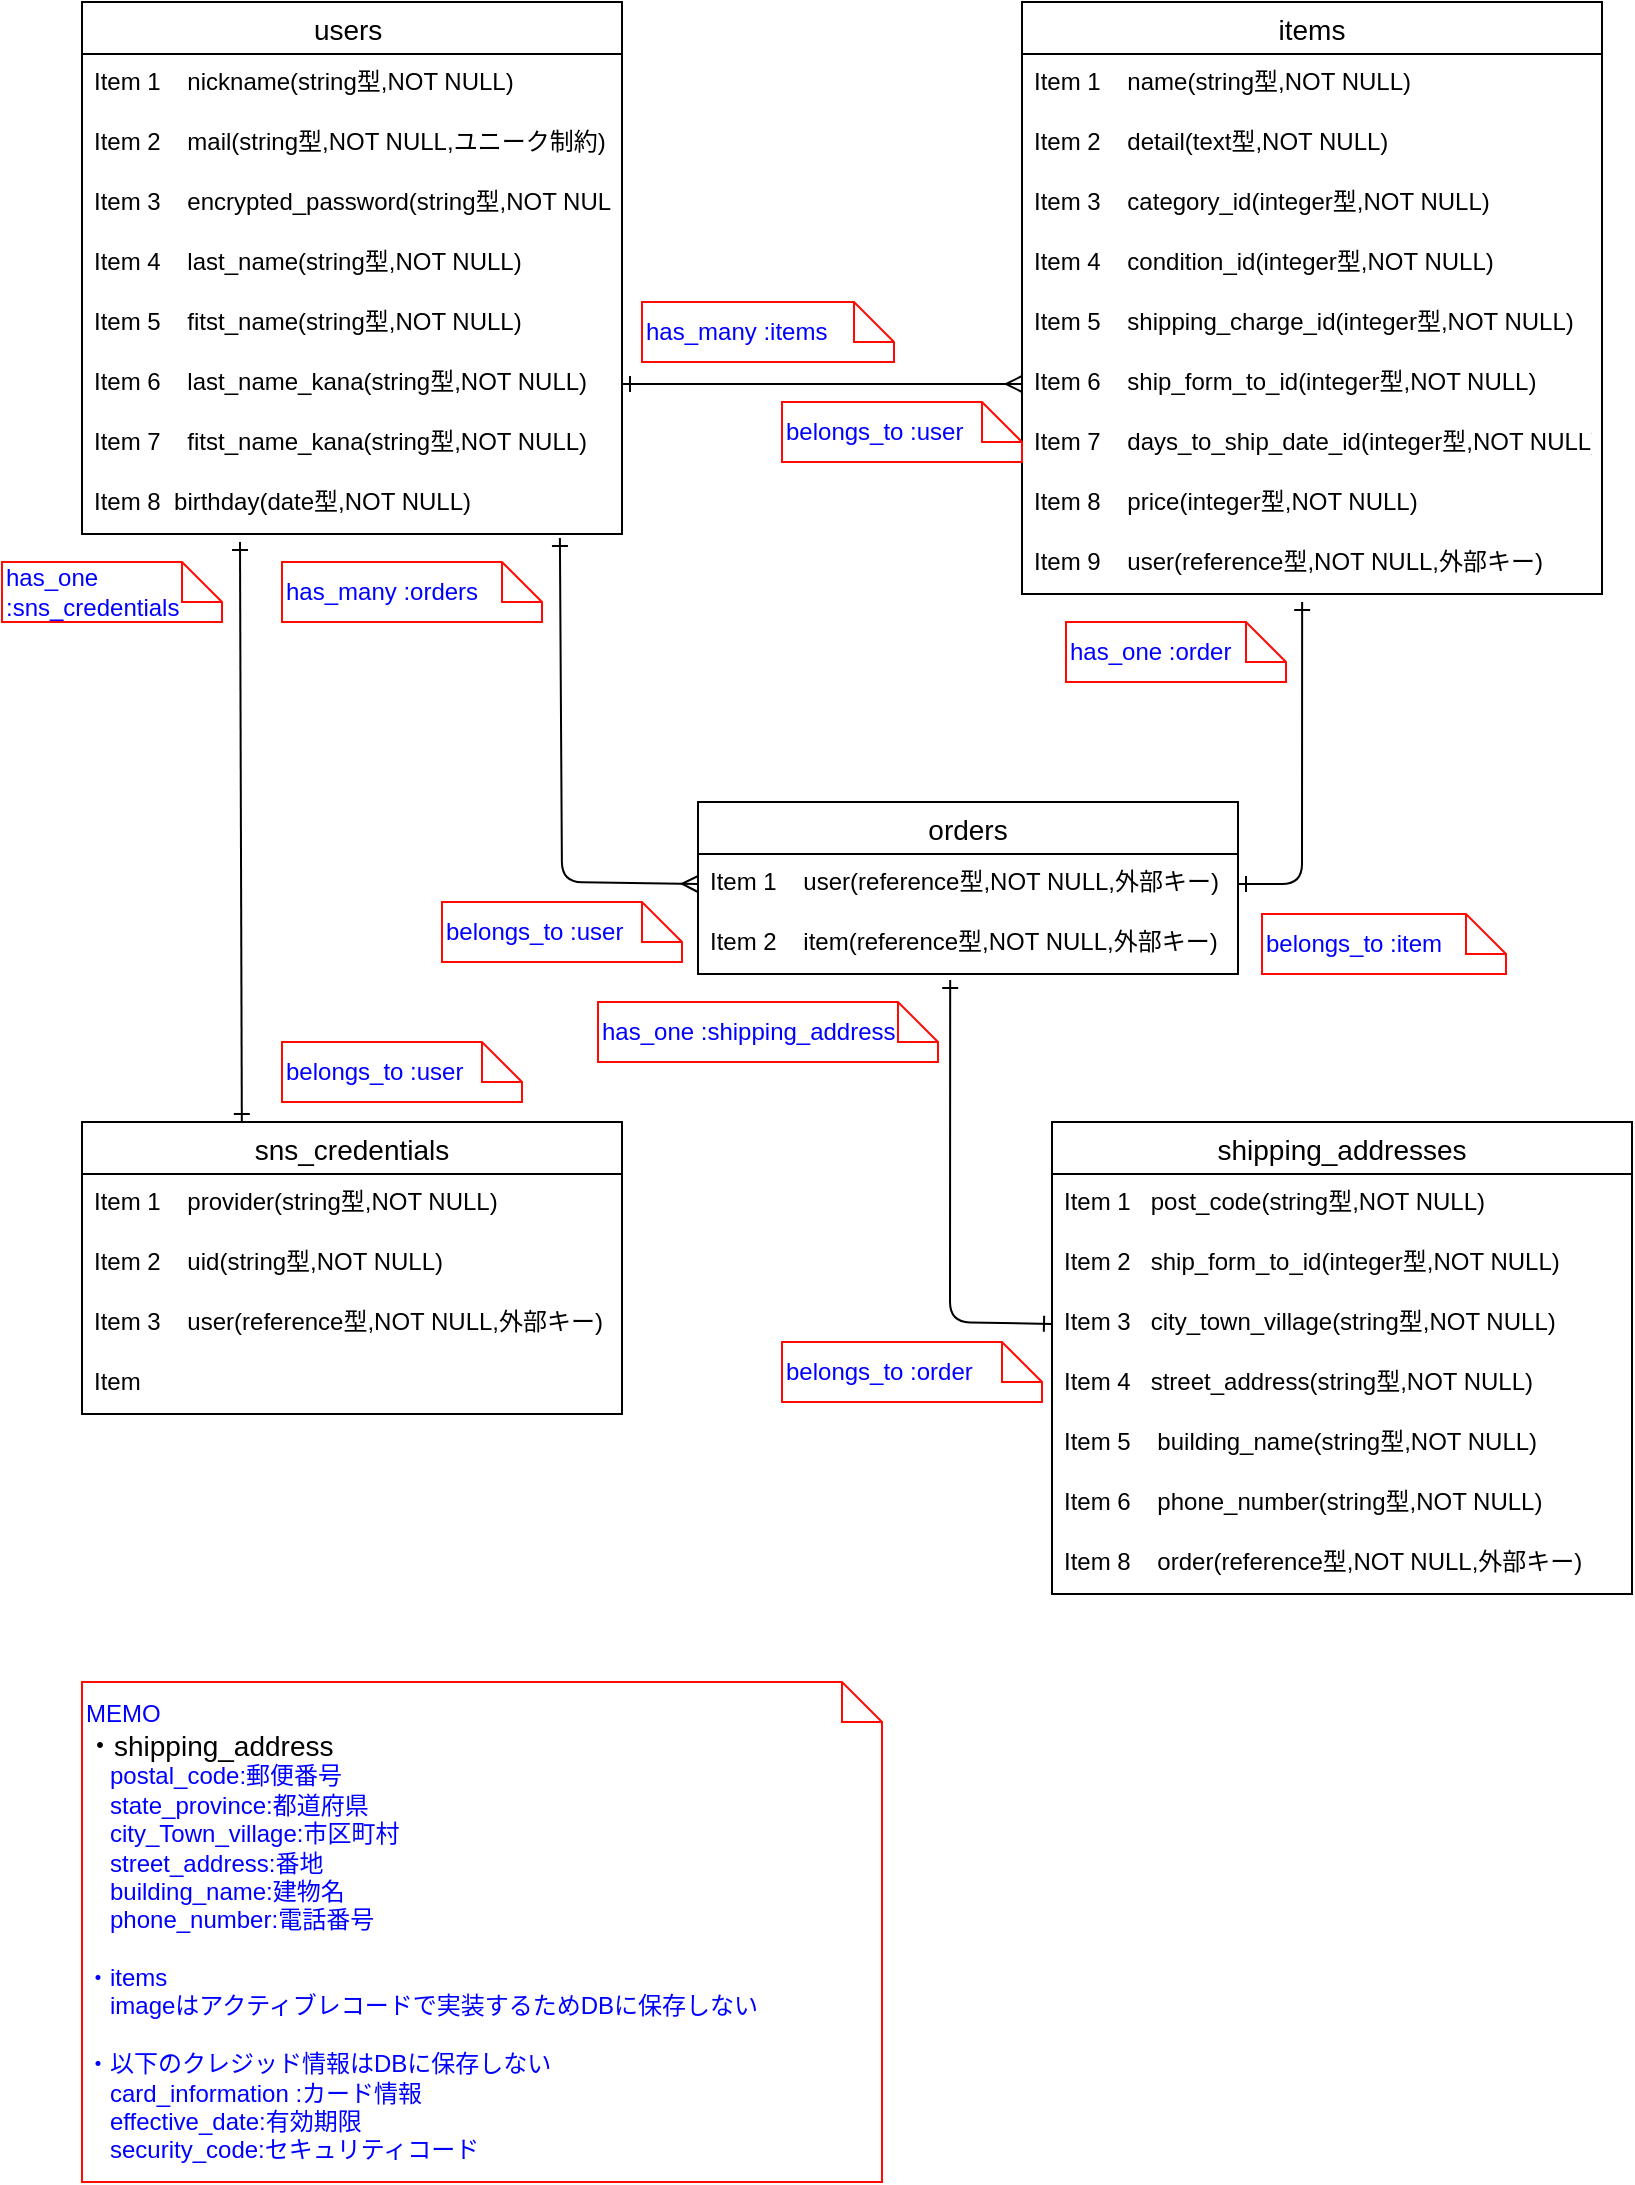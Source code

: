 <mxfile>
    <diagram id="VWawvGaf2up5YMbGZucA" name="ページ1">
        <mxGraphModel dx="1191" dy="779" grid="1" gridSize="10" guides="1" tooltips="1" connect="1" arrows="1" fold="1" page="1" pageScale="1" pageWidth="827" pageHeight="1169" math="0" shadow="0">
            <root>
                <mxCell id="0"/>
                <mxCell id="1" parent="0"/>
                <mxCell id="27" value="users " style="swimlane;fontStyle=0;childLayout=stackLayout;horizontal=1;startSize=26;horizontalStack=0;resizeParent=1;resizeParentMax=0;resizeLast=0;collapsible=1;marginBottom=0;align=center;fontSize=14;" parent="1" vertex="1">
                    <mxGeometry x="40" y="40" width="270" height="266" as="geometry"/>
                </mxCell>
                <mxCell id="28" value="Item 1    nickname(string型,NOT NULL) " style="text;strokeColor=none;fillColor=none;spacingLeft=4;spacingRight=4;overflow=hidden;rotatable=0;points=[[0,0.5],[1,0.5]];portConstraint=eastwest;fontSize=12;" parent="27" vertex="1">
                    <mxGeometry y="26" width="270" height="30" as="geometry"/>
                </mxCell>
                <mxCell id="29" value="Item 2    mail(string型,NOT NULL,ユニーク制約)" style="text;strokeColor=none;fillColor=none;spacingLeft=4;spacingRight=4;overflow=hidden;rotatable=0;points=[[0,0.5],[1,0.5]];portConstraint=eastwest;fontSize=12;" parent="27" vertex="1">
                    <mxGeometry y="56" width="270" height="30" as="geometry"/>
                </mxCell>
                <mxCell id="30" value="Item 3    encrypted_password(string型,NOT NULL)" style="text;strokeColor=none;fillColor=none;spacingLeft=4;spacingRight=4;overflow=hidden;rotatable=0;points=[[0,0.5],[1,0.5]];portConstraint=eastwest;fontSize=12;" parent="27" vertex="1">
                    <mxGeometry y="86" width="270" height="30" as="geometry"/>
                </mxCell>
                <mxCell id="44" value="Item 4    last_name(string型,NOT NULL)" style="text;strokeColor=none;fillColor=none;spacingLeft=4;spacingRight=4;overflow=hidden;rotatable=0;points=[[0,0.5],[1,0.5]];portConstraint=eastwest;fontSize=12;" parent="27" vertex="1">
                    <mxGeometry y="116" width="270" height="30" as="geometry"/>
                </mxCell>
                <mxCell id="45" value="Item 5    fitst_name(string型,NOT NULL)" style="text;strokeColor=none;fillColor=none;spacingLeft=4;spacingRight=4;overflow=hidden;rotatable=0;points=[[0,0.5],[1,0.5]];portConstraint=eastwest;fontSize=12;" parent="27" vertex="1">
                    <mxGeometry y="146" width="270" height="30" as="geometry"/>
                </mxCell>
                <mxCell id="46" value="Item 6    last_name_kana(string型,NOT NULL)" style="text;strokeColor=none;fillColor=none;spacingLeft=4;spacingRight=4;overflow=hidden;rotatable=0;points=[[0,0.5],[1,0.5]];portConstraint=eastwest;fontSize=12;" parent="27" vertex="1">
                    <mxGeometry y="176" width="270" height="30" as="geometry"/>
                </mxCell>
                <mxCell id="48" value="Item 7    fitst_name_kana(string型,NOT NULL)" style="text;strokeColor=none;fillColor=none;spacingLeft=4;spacingRight=4;overflow=hidden;rotatable=0;points=[[0,0.5],[1,0.5]];portConstraint=eastwest;fontSize=12;" parent="27" vertex="1">
                    <mxGeometry y="206" width="270" height="30" as="geometry"/>
                </mxCell>
                <mxCell id="49" value="Item 8  birthday(date型,NOT NULL)&#10;  " style="text;strokeColor=none;fillColor=none;spacingLeft=4;spacingRight=4;overflow=hidden;rotatable=0;points=[[0,0.5],[1,0.5]];portConstraint=eastwest;fontSize=12;" parent="27" vertex="1">
                    <mxGeometry y="236" width="270" height="30" as="geometry"/>
                </mxCell>
                <mxCell id="32" value="items" style="swimlane;fontStyle=0;childLayout=stackLayout;horizontal=1;startSize=26;horizontalStack=0;resizeParent=1;resizeParentMax=0;resizeLast=0;collapsible=1;marginBottom=0;align=center;fontSize=14;" parent="1" vertex="1">
                    <mxGeometry x="510" y="40" width="290" height="296" as="geometry"/>
                </mxCell>
                <mxCell id="34" value="Item 1    name(string型,NOT NULL)" style="text;strokeColor=none;fillColor=none;spacingLeft=4;spacingRight=4;overflow=hidden;rotatable=0;points=[[0,0.5],[1,0.5]];portConstraint=eastwest;fontSize=12;" parent="32" vertex="1">
                    <mxGeometry y="26" width="290" height="30" as="geometry"/>
                </mxCell>
                <mxCell id="35" value="Item 2    detail(text型,NOT NULL)" style="text;strokeColor=none;fillColor=none;spacingLeft=4;spacingRight=4;overflow=hidden;rotatable=0;points=[[0,0.5],[1,0.5]];portConstraint=eastwest;fontSize=12;" parent="32" vertex="1">
                    <mxGeometry y="56" width="290" height="30" as="geometry"/>
                </mxCell>
                <mxCell id="36" value="Item 3    category_id(integer型,NOT NULL)" style="text;strokeColor=none;fillColor=none;spacingLeft=4;spacingRight=4;overflow=hidden;rotatable=0;points=[[0,0.5],[1,0.5]];portConstraint=eastwest;fontSize=12;" parent="32" vertex="1">
                    <mxGeometry y="86" width="290" height="30" as="geometry"/>
                </mxCell>
                <mxCell id="53" value="Item 4    condition_id(integer型,NOT NULL)" style="text;strokeColor=none;fillColor=none;spacingLeft=4;spacingRight=4;overflow=hidden;rotatable=0;points=[[0,0.5],[1,0.5]];portConstraint=eastwest;fontSize=12;" parent="32" vertex="1">
                    <mxGeometry y="116" width="290" height="30" as="geometry"/>
                </mxCell>
                <mxCell id="70" value="Item 5    shipping_charge_id(integer型,NOT NULL)" style="text;strokeColor=none;fillColor=none;spacingLeft=4;spacingRight=4;overflow=hidden;rotatable=0;points=[[0,0.5],[1,0.5]];portConstraint=eastwest;fontSize=12;" parent="32" vertex="1">
                    <mxGeometry y="146" width="290" height="30" as="geometry"/>
                </mxCell>
                <mxCell id="55" value="Item 6    ship_form_to_id(integer型,NOT NULL)" style="text;strokeColor=none;fillColor=none;spacingLeft=4;spacingRight=4;overflow=hidden;rotatable=0;points=[[0,0.5],[1,0.5]];portConstraint=eastwest;fontSize=12;" parent="32" vertex="1">
                    <mxGeometry y="176" width="290" height="30" as="geometry"/>
                </mxCell>
                <mxCell id="58" value="Item 7    days_to_ship_date_id(integer型,NOT NULL)" style="text;strokeColor=none;fillColor=none;spacingLeft=4;spacingRight=4;overflow=hidden;rotatable=0;points=[[0,0.5],[1,0.5]];portConstraint=eastwest;fontSize=12;" parent="32" vertex="1">
                    <mxGeometry y="206" width="290" height="30" as="geometry"/>
                </mxCell>
                <mxCell id="57" value="Item 8    price(integer型,NOT NULL)&#10;    " style="text;strokeColor=none;fillColor=none;spacingLeft=4;spacingRight=4;overflow=hidden;rotatable=0;points=[[0,0.5],[1,0.5]];portConstraint=eastwest;fontSize=12;" parent="32" vertex="1">
                    <mxGeometry y="236" width="290" height="30" as="geometry"/>
                </mxCell>
                <mxCell id="75" value="Item 9    user(reference型,NOT NULL,外部キー)" style="text;strokeColor=none;fillColor=none;spacingLeft=4;spacingRight=4;overflow=hidden;rotatable=0;points=[[0,0.5],[1,0.5]];portConstraint=eastwest;fontSize=12;" parent="32" vertex="1">
                    <mxGeometry y="266" width="290" height="30" as="geometry"/>
                </mxCell>
                <mxCell id="37" value="orders" style="swimlane;fontStyle=0;childLayout=stackLayout;horizontal=1;startSize=26;horizontalStack=0;resizeParent=1;resizeParentMax=0;resizeLast=0;collapsible=1;marginBottom=0;align=center;fontSize=14;" parent="1" vertex="1">
                    <mxGeometry x="348" y="440" width="270" height="86" as="geometry"/>
                </mxCell>
                <mxCell id="97" value="Item 1    user(reference型,NOT NULL,外部キー)" style="text;strokeColor=none;fillColor=none;spacingLeft=4;spacingRight=4;overflow=hidden;rotatable=0;points=[[0,0.5],[1,0.5]];portConstraint=eastwest;fontSize=12;" parent="37" vertex="1">
                    <mxGeometry y="26" width="270" height="30" as="geometry"/>
                </mxCell>
                <mxCell id="98" value="Item 2    item(reference型,NOT NULL,外部キー)" style="text;strokeColor=none;fillColor=none;spacingLeft=4;spacingRight=4;overflow=hidden;rotatable=0;points=[[0,0.5],[1,0.5]];portConstraint=eastwest;fontSize=12;" parent="37" vertex="1">
                    <mxGeometry y="56" width="270" height="30" as="geometry"/>
                </mxCell>
                <mxCell id="60" value="&lt;font color=&quot;#0000ff&quot;&gt;MEMO&lt;br&gt;&lt;/font&gt;&lt;span style=&quot;font-size: 14px; text-align: center;&quot;&gt;・shipping_address&lt;/span&gt;&lt;font color=&quot;#0000ff&quot;&gt;&lt;br&gt;&lt;/font&gt;&lt;div style=&quot;border-color: var(--border-color);&quot;&gt;&lt;font style=&quot;border-color: var(--border-color);&quot; color=&quot;#0000ff&quot;&gt;　postal_code:郵便番号&lt;/font&gt;&lt;/div&gt;&lt;div style=&quot;border-color: var(--border-color);&quot;&gt;&lt;font style=&quot;border-color: var(--border-color);&quot; color=&quot;#0000ff&quot;&gt;　state_province:都道府県&lt;/font&gt;&lt;/div&gt;&lt;div style=&quot;border-color: var(--border-color);&quot;&gt;&lt;font style=&quot;border-color: var(--border-color);&quot; color=&quot;#0000ff&quot;&gt;　city_Town_village:市区町村&lt;/font&gt;&lt;/div&gt;&lt;div style=&quot;border-color: var(--border-color);&quot;&gt;&lt;font style=&quot;border-color: var(--border-color);&quot; color=&quot;#0000ff&quot;&gt;　street_address:番地&lt;/font&gt;&lt;/div&gt;&lt;div style=&quot;border-color: var(--border-color);&quot;&gt;&lt;font style=&quot;border-color: var(--border-color);&quot; color=&quot;#0000ff&quot;&gt;　building_name:建物名&lt;/font&gt;&lt;/div&gt;&lt;div style=&quot;border-color: var(--border-color);&quot;&gt;&lt;font style=&quot;border-color: var(--border-color);&quot; color=&quot;#0000ff&quot;&gt;　phone_number:電話番号&lt;/font&gt;&lt;/div&gt;&lt;font color=&quot;#0000ff&quot;&gt;&lt;br&gt;・items&lt;br&gt;&lt;/font&gt;&lt;span style=&quot;&quot;&gt;&lt;font color=&quot;#0000ff&quot;&gt;　imageはアクティブレコードで実装するためDBに保存しない&lt;br&gt;&lt;/font&gt;&lt;/span&gt;&lt;font color=&quot;#0000ff&quot;&gt;&lt;br&gt;&lt;span style=&quot;&quot;&gt;・以下のクレジッド情報はDBに保存しない&lt;br&gt;　card_information :カード情報&lt;/span&gt;&lt;span style=&quot;&quot;&gt;&lt;br&gt;　effective_date&lt;/span&gt;:有効期限&lt;br&gt;&lt;span style=&quot;&quot;&gt;　security_code:セキュリティコード&lt;br&gt;&lt;/span&gt;&lt;/font&gt;" style="shape=note;size=20;whiteSpace=wrap;html=1;align=left;strokeColor=#FF0B03;" parent="1" vertex="1">
                    <mxGeometry x="40" y="880" width="400" height="250" as="geometry"/>
                </mxCell>
                <mxCell id="69" style="edgeStyle=none;html=1;exitX=1;exitY=0.5;exitDx=0;exitDy=0;entryX=0;entryY=0.5;entryDx=0;entryDy=0;endArrow=ERmany;endFill=0;startArrow=ERone;startFill=0;" parent="1" source="46" target="55" edge="1">
                    <mxGeometry relative="1" as="geometry"/>
                </mxCell>
                <mxCell id="84" value="shipping_addresses" style="swimlane;fontStyle=0;childLayout=stackLayout;horizontal=1;startSize=26;horizontalStack=0;resizeParent=1;resizeParentMax=0;resizeLast=0;collapsible=1;marginBottom=0;align=center;fontSize=14;" parent="1" vertex="1">
                    <mxGeometry x="525" y="600" width="290" height="236" as="geometry"/>
                </mxCell>
                <mxCell id="89" value="Item 1   post_code(string型,NOT NULL) " style="text;strokeColor=none;fillColor=none;spacingLeft=4;spacingRight=4;overflow=hidden;rotatable=0;points=[[0,0.5],[1,0.5]];portConstraint=eastwest;fontSize=12;" parent="84" vertex="1">
                    <mxGeometry y="26" width="290" height="30" as="geometry"/>
                </mxCell>
                <mxCell id="162" value="Item 2   ship_form_to_id(integer型,NOT NULL)" style="text;strokeColor=none;fillColor=none;spacingLeft=4;spacingRight=4;overflow=hidden;rotatable=0;points=[[0,0.5],[1,0.5]];portConstraint=eastwest;fontSize=12;" parent="84" vertex="1">
                    <mxGeometry y="56" width="290" height="30" as="geometry"/>
                </mxCell>
                <mxCell id="90" value="Item 3   city_town_village(string型,NOT NULL) " style="text;strokeColor=none;fillColor=none;spacingLeft=4;spacingRight=4;overflow=hidden;rotatable=0;points=[[0,0.5],[1,0.5]];portConstraint=eastwest;fontSize=12;" parent="84" vertex="1">
                    <mxGeometry y="86" width="290" height="30" as="geometry"/>
                </mxCell>
                <mxCell id="91" value="Item 4   street_address(string型,NOT NULL) " style="text;strokeColor=none;fillColor=none;spacingLeft=4;spacingRight=4;overflow=hidden;rotatable=0;points=[[0,0.5],[1,0.5]];portConstraint=eastwest;fontSize=12;" parent="84" vertex="1">
                    <mxGeometry y="116" width="290" height="30" as="geometry"/>
                </mxCell>
                <mxCell id="92" value="Item 5    building_name(string型,NOT NULL) " style="text;strokeColor=none;fillColor=none;spacingLeft=4;spacingRight=4;overflow=hidden;rotatable=0;points=[[0,0.5],[1,0.5]];portConstraint=eastwest;fontSize=12;" parent="84" vertex="1">
                    <mxGeometry y="146" width="290" height="30" as="geometry"/>
                </mxCell>
                <mxCell id="93" value="Item 6    phone_number(string型,NOT NULL)&#10;    " style="text;strokeColor=none;fillColor=none;spacingLeft=4;spacingRight=4;overflow=hidden;rotatable=0;points=[[0,0.5],[1,0.5]];portConstraint=eastwest;fontSize=12;" parent="84" vertex="1">
                    <mxGeometry y="176" width="290" height="30" as="geometry"/>
                </mxCell>
                <mxCell id="142" value="Item 8    order(reference型,NOT NULL,外部キー)" style="text;strokeColor=none;fillColor=none;spacingLeft=4;spacingRight=4;overflow=hidden;rotatable=0;points=[[0,0.5],[1,0.5]];portConstraint=eastwest;fontSize=12;" parent="84" vertex="1">
                    <mxGeometry y="206" width="290" height="30" as="geometry"/>
                </mxCell>
                <mxCell id="99" value="has_one :shipping_address" style="shape=note;size=20;whiteSpace=wrap;html=1;align=left;strokeColor=#FF0B03;fontColor=#0000FF;" parent="1" vertex="1">
                    <mxGeometry x="298" y="540" width="170" height="30" as="geometry"/>
                </mxCell>
                <mxCell id="100" value="belongs_to :order" style="shape=note;size=20;whiteSpace=wrap;html=1;align=left;strokeColor=#FF0B03;fontColor=#0000FF;" parent="1" vertex="1">
                    <mxGeometry x="390" y="710" width="130" height="30" as="geometry"/>
                </mxCell>
                <mxCell id="102" value="belongs_to :item" style="shape=note;size=20;whiteSpace=wrap;html=1;align=left;strokeColor=#FF0B03;fontColor=#0000FF;" parent="1" vertex="1">
                    <mxGeometry x="630" y="496" width="122" height="30" as="geometry"/>
                </mxCell>
                <mxCell id="104" value="has_many :orders" style="shape=note;size=20;whiteSpace=wrap;html=1;align=left;strokeColor=#FF0B03;fontColor=#0000FF;" parent="1" vertex="1">
                    <mxGeometry x="140" y="320" width="130" height="30" as="geometry"/>
                </mxCell>
                <mxCell id="105" value="has_one :order" style="shape=note;size=20;whiteSpace=wrap;html=1;align=left;strokeColor=#FF0B03;fontColor=#0000FF;" parent="1" vertex="1">
                    <mxGeometry x="532" y="350" width="110" height="30" as="geometry"/>
                </mxCell>
                <mxCell id="110" value="has_many :items" style="shape=note;size=20;whiteSpace=wrap;html=1;align=left;strokeColor=#FF0B03;fontColor=#0000FF;" parent="1" vertex="1">
                    <mxGeometry x="320" y="190" width="126" height="30" as="geometry"/>
                </mxCell>
                <mxCell id="111" value="belongs_to :user" style="shape=note;size=20;whiteSpace=wrap;html=1;align=left;strokeColor=#FF0B03;fontColor=#0000FF;" parent="1" vertex="1">
                    <mxGeometry x="390" y="240" width="120" height="30" as="geometry"/>
                </mxCell>
                <mxCell id="136" style="edgeStyle=none;html=1;fontColor=#0000FF;startArrow=ERone;startFill=0;endArrow=ERone;endFill=0;entryX=0;entryY=0.5;entryDx=0;entryDy=0;exitX=0.467;exitY=1.1;exitDx=0;exitDy=0;exitPerimeter=0;" parent="1" source="98" target="90" edge="1">
                    <mxGeometry relative="1" as="geometry">
                        <mxPoint x="288.471" y="670" as="targetPoint"/>
                        <mxPoint x="238" y="860" as="sourcePoint"/>
                        <Array as="points">
                            <mxPoint x="474" y="700"/>
                        </Array>
                    </mxGeometry>
                </mxCell>
                <mxCell id="138" value="belongs_to :user" style="shape=note;size=20;whiteSpace=wrap;html=1;align=left;strokeColor=#FF0B03;fontColor=#0000FF;" parent="1" vertex="1">
                    <mxGeometry x="220" y="490" width="120" height="30" as="geometry"/>
                </mxCell>
                <mxCell id="164" style="edgeStyle=none;html=1;exitX=1;exitY=0.5;exitDx=0;exitDy=0;entryX=0.483;entryY=1.133;entryDx=0;entryDy=0;entryPerimeter=0;fontColor=#0000FF;startArrow=ERone;startFill=0;endArrow=ERone;endFill=0;" parent="1" source="97" target="75" edge="1">
                    <mxGeometry relative="1" as="geometry">
                        <Array as="points">
                            <mxPoint x="650" y="481"/>
                        </Array>
                    </mxGeometry>
                </mxCell>
                <mxCell id="165" style="edgeStyle=none;html=1;exitX=0;exitY=0.5;exitDx=0;exitDy=0;entryX=0.885;entryY=1.067;entryDx=0;entryDy=0;entryPerimeter=0;fontColor=#0000FF;startArrow=ERmany;startFill=0;endArrow=ERone;endFill=0;" parent="1" source="97" target="49" edge="1">
                    <mxGeometry relative="1" as="geometry">
                        <Array as="points">
                            <mxPoint x="280" y="480"/>
                        </Array>
                    </mxGeometry>
                </mxCell>
                <mxCell id="171" style="edgeStyle=none;html=1;endArrow=ERone;endFill=0;startArrow=ERone;startFill=0;exitX=0.296;exitY=0;exitDx=0;exitDy=0;exitPerimeter=0;" edge="1" parent="1" source="166">
                    <mxGeometry relative="1" as="geometry">
                        <mxPoint x="117" y="590" as="sourcePoint"/>
                        <mxPoint x="119" y="310" as="targetPoint"/>
                    </mxGeometry>
                </mxCell>
                <mxCell id="166" value="sns_credentials" style="swimlane;fontStyle=0;childLayout=stackLayout;horizontal=1;startSize=26;horizontalStack=0;resizeParent=1;resizeParentMax=0;resizeLast=0;collapsible=1;marginBottom=0;align=center;fontSize=14;" vertex="1" parent="1">
                    <mxGeometry x="40" y="600" width="270" height="146" as="geometry"/>
                </mxCell>
                <mxCell id="167" value="Item 1    provider(string型,NOT NULL)" style="text;strokeColor=none;fillColor=none;spacingLeft=4;spacingRight=4;overflow=hidden;rotatable=0;points=[[0,0.5],[1,0.5]];portConstraint=eastwest;fontSize=12;" vertex="1" parent="166">
                    <mxGeometry y="26" width="270" height="30" as="geometry"/>
                </mxCell>
                <mxCell id="168" value="Item 2    uid(string型,NOT NULL)" style="text;strokeColor=none;fillColor=none;spacingLeft=4;spacingRight=4;overflow=hidden;rotatable=0;points=[[0,0.5],[1,0.5]];portConstraint=eastwest;fontSize=12;" vertex="1" parent="166">
                    <mxGeometry y="56" width="270" height="30" as="geometry"/>
                </mxCell>
                <mxCell id="169" value="Item 3    user(reference型,NOT NULL,外部キー)" style="text;strokeColor=none;fillColor=none;spacingLeft=4;spacingRight=4;overflow=hidden;rotatable=0;points=[[0,0.5],[1,0.5]];portConstraint=eastwest;fontSize=12;" vertex="1" parent="166">
                    <mxGeometry y="86" width="270" height="30" as="geometry"/>
                </mxCell>
                <mxCell id="170" value="Item" style="text;strokeColor=none;fillColor=none;spacingLeft=4;spacingRight=4;overflow=hidden;rotatable=0;points=[[0,0.5],[1,0.5]];portConstraint=eastwest;fontSize=12;" vertex="1" parent="166">
                    <mxGeometry y="116" width="270" height="30" as="geometry"/>
                </mxCell>
                <mxCell id="172" value="has_one&lt;br&gt;:sns_credentials" style="shape=note;size=20;whiteSpace=wrap;html=1;align=left;strokeColor=#FF0B03;fontColor=#0000FF;" vertex="1" parent="1">
                    <mxGeometry y="320" width="110" height="30" as="geometry"/>
                </mxCell>
                <mxCell id="174" value="belongs_to :user" style="shape=note;size=20;whiteSpace=wrap;html=1;align=left;strokeColor=#FF0B03;fontColor=#0000FF;" vertex="1" parent="1">
                    <mxGeometry x="140" y="560" width="120" height="30" as="geometry"/>
                </mxCell>
            </root>
        </mxGraphModel>
    </diagram>
</mxfile>